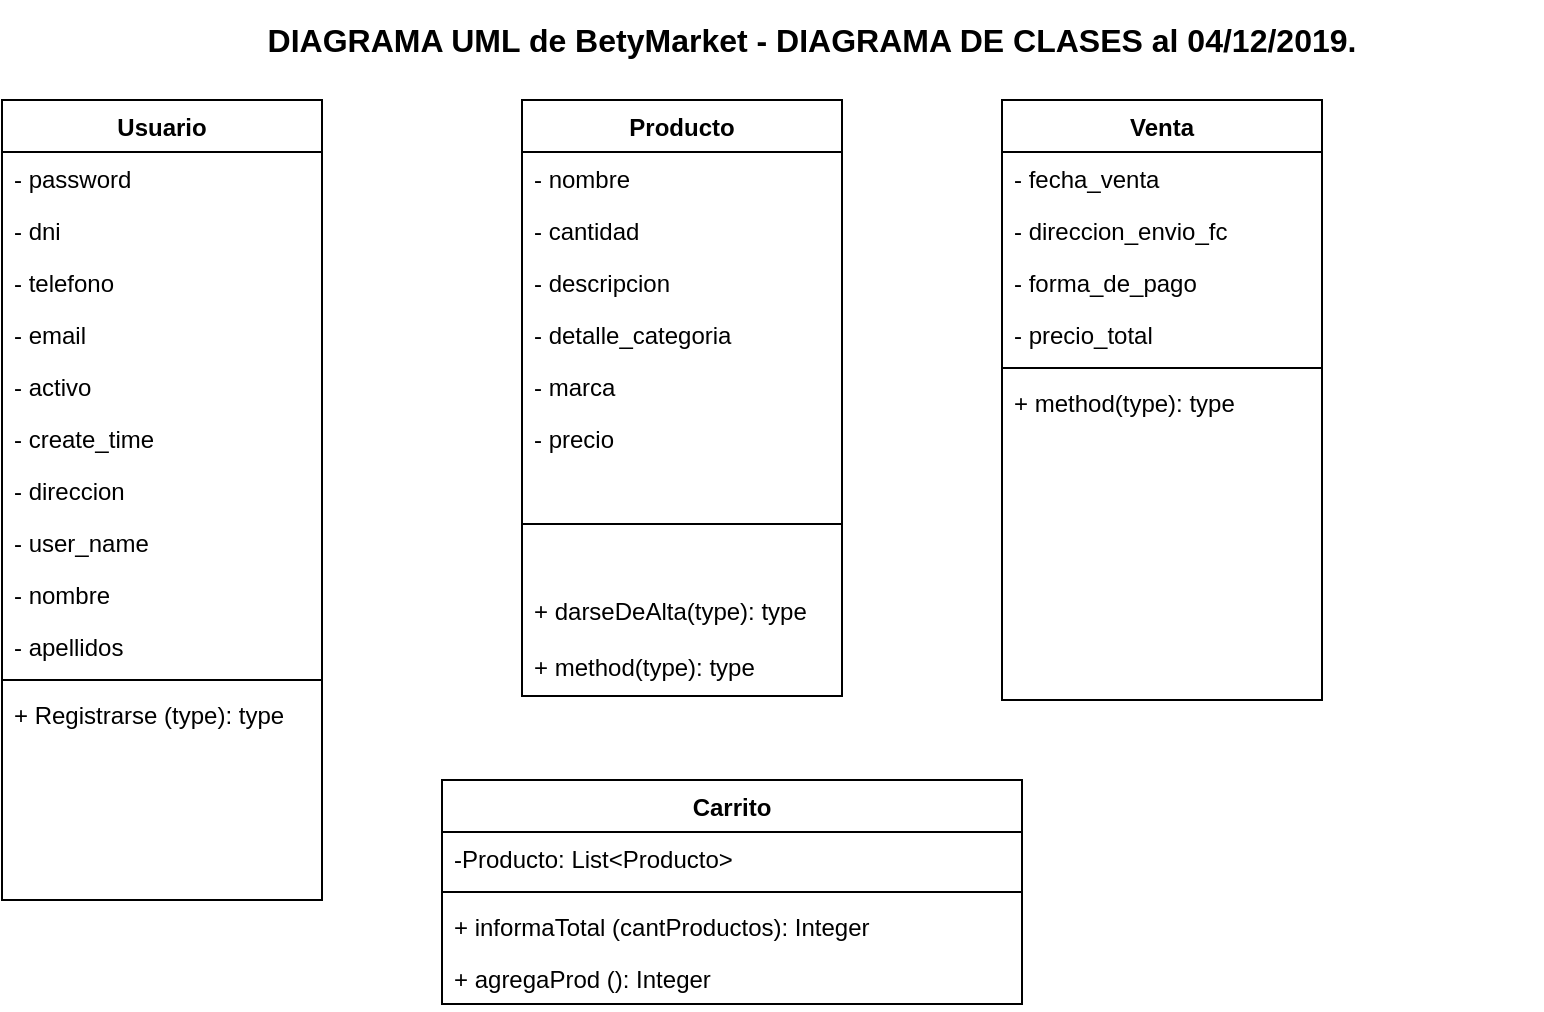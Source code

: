 <mxfile version="12.3.9" type="github" pages="1">
  <diagram name="Page-1" id="9f46799a-70d6-7492-0946-bef42562c5a5">
    <mxGraphModel dx="1022" dy="630" grid="1" gridSize="10" guides="1" tooltips="1" connect="1" arrows="1" fold="1" page="1" pageScale="1" pageWidth="1100" pageHeight="850" background="#ffffff" math="0" shadow="0">
      <root>
        <mxCell id="0"/>
        <mxCell id="1" parent="0"/>
        <mxCell id="7UAfoyr8AbbVTsSyvI7V-3" value="&lt;b style=&quot;font-size: 16px&quot;&gt;&lt;font style=&quot;font-size: 16px&quot;&gt;DIAGRAMA UML de BetyMarket - DIAGRAMA DE CLASES al 04/12/2019.&lt;/font&gt;&lt;/b&gt;" style="text;html=1;strokeColor=none;fillColor=none;align=center;verticalAlign=middle;whiteSpace=wrap;rounded=0;fontSize=16;" parent="1" vertex="1">
          <mxGeometry x="200" y="10" width="730" height="40" as="geometry"/>
        </mxCell>
        <mxCell id="xMiejtiBmtiJci-bfV6F-1" value="Usuario" style="swimlane;fontStyle=1;align=center;verticalAlign=top;childLayout=stackLayout;horizontal=1;startSize=26;horizontalStack=0;resizeParent=1;resizeParentMax=0;resizeLast=0;collapsible=1;marginBottom=0;" parent="1" vertex="1">
          <mxGeometry x="160" y="60" width="160" height="400" as="geometry">
            <mxRectangle x="440" y="80" width="80" height="26" as="alternateBounds"/>
          </mxGeometry>
        </mxCell>
        <mxCell id="78961159f06e98e8-36" value="- password" style="text;html=1;strokeColor=none;fillColor=none;align=left;verticalAlign=top;spacingLeft=4;spacingRight=4;whiteSpace=wrap;overflow=hidden;rotatable=0;points=[[0,0.5],[1,0.5]];portConstraint=eastwest;" parent="xMiejtiBmtiJci-bfV6F-1" vertex="1">
          <mxGeometry y="26" width="160" height="26" as="geometry"/>
        </mxCell>
        <mxCell id="78961159f06e98e8-39" value="- dni" style="text;html=1;strokeColor=none;fillColor=none;align=left;verticalAlign=top;spacingLeft=4;spacingRight=4;whiteSpace=wrap;overflow=hidden;rotatable=0;points=[[0,0.5],[1,0.5]];portConstraint=eastwest;" parent="xMiejtiBmtiJci-bfV6F-1" vertex="1">
          <mxGeometry y="52" width="160" height="26" as="geometry"/>
        </mxCell>
        <mxCell id="78961159f06e98e8-40" value="- telefono" style="text;html=1;strokeColor=none;fillColor=none;align=left;verticalAlign=top;spacingLeft=4;spacingRight=4;whiteSpace=wrap;overflow=hidden;rotatable=0;points=[[0,0.5],[1,0.5]];portConstraint=eastwest;" parent="xMiejtiBmtiJci-bfV6F-1" vertex="1">
          <mxGeometry y="78" width="160" height="26" as="geometry"/>
        </mxCell>
        <mxCell id="78961159f06e98e8-37" value="- email" style="text;html=1;strokeColor=none;fillColor=none;align=left;verticalAlign=top;spacingLeft=4;spacingRight=4;whiteSpace=wrap;overflow=hidden;rotatable=0;points=[[0,0.5],[1,0.5]];portConstraint=eastwest;" parent="xMiejtiBmtiJci-bfV6F-1" vertex="1">
          <mxGeometry y="104" width="160" height="26" as="geometry"/>
        </mxCell>
        <mxCell id="7UAfoyr8AbbVTsSyvI7V-7" value="- activo" style="text;html=1;strokeColor=none;fillColor=none;align=left;verticalAlign=top;spacingLeft=4;spacingRight=4;whiteSpace=wrap;overflow=hidden;rotatable=0;points=[[0,0.5],[1,0.5]];portConstraint=eastwest;" parent="xMiejtiBmtiJci-bfV6F-1" vertex="1">
          <mxGeometry y="130" width="160" height="26" as="geometry"/>
        </mxCell>
        <mxCell id="6r-YugnRgSn9FtwPUTXZ-1" value="- create_time" style="text;html=1;strokeColor=none;fillColor=none;align=left;verticalAlign=top;spacingLeft=4;spacingRight=4;whiteSpace=wrap;overflow=hidden;rotatable=0;points=[[0,0.5],[1,0.5]];portConstraint=eastwest;" parent="xMiejtiBmtiJci-bfV6F-1" vertex="1">
          <mxGeometry y="156" width="160" height="26" as="geometry"/>
        </mxCell>
        <mxCell id="78961159f06e98e8-42" value="- direccion" style="text;html=1;strokeColor=none;fillColor=none;align=left;verticalAlign=top;spacingLeft=4;spacingRight=4;whiteSpace=wrap;overflow=hidden;rotatable=0;points=[[0,0.5],[1,0.5]];portConstraint=eastwest;" parent="xMiejtiBmtiJci-bfV6F-1" vertex="1">
          <mxGeometry y="182" width="160" height="26" as="geometry"/>
        </mxCell>
        <mxCell id="78961159f06e98e8-34" value="- user_name" style="text;html=1;strokeColor=none;fillColor=none;align=left;verticalAlign=top;spacingLeft=4;spacingRight=4;whiteSpace=wrap;overflow=hidden;rotatable=0;points=[[0,0.5],[1,0.5]];portConstraint=eastwest;" parent="xMiejtiBmtiJci-bfV6F-1" vertex="1">
          <mxGeometry y="208" width="160" height="26" as="geometry"/>
        </mxCell>
        <mxCell id="78961159f06e98e8-32" value="- nombre" style="text;html=1;strokeColor=none;fillColor=none;align=left;verticalAlign=top;spacingLeft=4;spacingRight=4;whiteSpace=wrap;overflow=hidden;rotatable=0;points=[[0,0.5],[1,0.5]];portConstraint=eastwest;" parent="xMiejtiBmtiJci-bfV6F-1" vertex="1">
          <mxGeometry y="234" width="160" height="26" as="geometry"/>
        </mxCell>
        <mxCell id="78961159f06e98e8-33" value="- apellidos" style="text;html=1;strokeColor=none;fillColor=none;align=left;verticalAlign=top;spacingLeft=4;spacingRight=4;whiteSpace=wrap;overflow=hidden;rotatable=0;points=[[0,0.5],[1,0.5]];portConstraint=eastwest;" parent="xMiejtiBmtiJci-bfV6F-1" vertex="1">
          <mxGeometry y="260" width="160" height="26" as="geometry"/>
        </mxCell>
        <mxCell id="xMiejtiBmtiJci-bfV6F-3" value="" style="line;strokeWidth=1;fillColor=none;align=left;verticalAlign=middle;spacingTop=-1;spacingLeft=3;spacingRight=3;rotatable=0;labelPosition=right;points=[];portConstraint=eastwest;" parent="xMiejtiBmtiJci-bfV6F-1" vertex="1">
          <mxGeometry y="286" width="160" height="8" as="geometry"/>
        </mxCell>
        <mxCell id="xMiejtiBmtiJci-bfV6F-4" value="+ Registrarse (type): type" style="text;strokeColor=none;fillColor=none;align=left;verticalAlign=top;spacingLeft=4;spacingRight=4;overflow=hidden;rotatable=0;points=[[0,0.5],[1,0.5]];portConstraint=eastwest;" parent="xMiejtiBmtiJci-bfV6F-1" vertex="1">
          <mxGeometry y="294" width="160" height="106" as="geometry"/>
        </mxCell>
        <mxCell id="xMiejtiBmtiJci-bfV6F-9" value="Venta" style="swimlane;fontStyle=1;align=center;verticalAlign=top;childLayout=stackLayout;horizontal=1;startSize=26;horizontalStack=0;resizeParent=1;resizeParentMax=0;resizeLast=0;collapsible=1;marginBottom=0;" parent="1" vertex="1">
          <mxGeometry x="660" y="60" width="160" height="300" as="geometry"/>
        </mxCell>
        <mxCell id="6r-YugnRgSn9FtwPUTXZ-2" value="- fecha_venta" style="text;html=1;strokeColor=none;fillColor=none;align=left;verticalAlign=top;spacingLeft=4;spacingRight=4;whiteSpace=wrap;overflow=hidden;rotatable=0;points=[[0,0.5],[1,0.5]];portConstraint=eastwest;" parent="xMiejtiBmtiJci-bfV6F-9" vertex="1">
          <mxGeometry y="26" width="160" height="26" as="geometry"/>
        </mxCell>
        <mxCell id="78961159f06e98e8-104" value="- direccion_envio_fc" style="text;html=1;strokeColor=none;fillColor=none;align=left;verticalAlign=top;spacingLeft=4;spacingRight=4;whiteSpace=wrap;overflow=hidden;rotatable=0;points=[[0,0.5],[1,0.5]];portConstraint=eastwest;" parent="xMiejtiBmtiJci-bfV6F-9" vertex="1">
          <mxGeometry y="52" width="160" height="26" as="geometry"/>
        </mxCell>
        <mxCell id="78961159f06e98e8-84" value="- forma_de_pago" style="text;html=1;strokeColor=none;fillColor=none;align=left;verticalAlign=top;spacingLeft=4;spacingRight=4;whiteSpace=wrap;overflow=hidden;rotatable=0;points=[[0,0.5],[1,0.5]];portConstraint=eastwest;" parent="xMiejtiBmtiJci-bfV6F-9" vertex="1">
          <mxGeometry y="78" width="160" height="26" as="geometry"/>
        </mxCell>
        <mxCell id="78961159f06e98e8-74" value="- precio_total" style="text;html=1;strokeColor=none;fillColor=none;align=left;verticalAlign=top;spacingLeft=4;spacingRight=4;whiteSpace=wrap;overflow=hidden;rotatable=0;points=[[0,0.5],[1,0.5]];portConstraint=eastwest;" parent="xMiejtiBmtiJci-bfV6F-9" vertex="1">
          <mxGeometry y="104" width="160" height="26" as="geometry"/>
        </mxCell>
        <mxCell id="xMiejtiBmtiJci-bfV6F-11" value="" style="line;strokeWidth=1;fillColor=none;align=left;verticalAlign=middle;spacingTop=-1;spacingLeft=3;spacingRight=3;rotatable=0;labelPosition=right;points=[];portConstraint=eastwest;" parent="xMiejtiBmtiJci-bfV6F-9" vertex="1">
          <mxGeometry y="130" width="160" height="8" as="geometry"/>
        </mxCell>
        <mxCell id="xMiejtiBmtiJci-bfV6F-12" value="+ method(type): type" style="text;strokeColor=none;fillColor=none;align=left;verticalAlign=top;spacingLeft=4;spacingRight=4;overflow=hidden;rotatable=0;points=[[0,0.5],[1,0.5]];portConstraint=eastwest;" parent="xMiejtiBmtiJci-bfV6F-9" vertex="1">
          <mxGeometry y="138" width="160" height="162" as="geometry"/>
        </mxCell>
        <mxCell id="xMiejtiBmtiJci-bfV6F-13" value="Producto" style="swimlane;fontStyle=1;align=center;verticalAlign=top;childLayout=stackLayout;horizontal=1;startSize=26;horizontalStack=0;resizeParent=1;resizeParentMax=0;resizeLast=0;collapsible=1;marginBottom=0;" parent="1" vertex="1">
          <mxGeometry x="420" y="60" width="160" height="298" as="geometry">
            <mxRectangle x="120" y="80" width="90" height="26" as="alternateBounds"/>
          </mxGeometry>
        </mxCell>
        <mxCell id="78961159f06e98e8-20" value="- nombre" style="text;html=1;strokeColor=none;fillColor=none;align=left;verticalAlign=top;spacingLeft=4;spacingRight=4;whiteSpace=wrap;overflow=hidden;rotatable=0;points=[[0,0.5],[1,0.5]];portConstraint=eastwest;" parent="xMiejtiBmtiJci-bfV6F-13" vertex="1">
          <mxGeometry y="26" width="160" height="26" as="geometry"/>
        </mxCell>
        <mxCell id="78961159f06e98e8-27" value="- cantidad" style="text;html=1;strokeColor=none;fillColor=none;align=left;verticalAlign=top;spacingLeft=4;spacingRight=4;whiteSpace=wrap;overflow=hidden;rotatable=0;points=[[0,0.5],[1,0.5]];portConstraint=eastwest;" parent="xMiejtiBmtiJci-bfV6F-13" vertex="1">
          <mxGeometry y="52" width="160" height="26" as="geometry"/>
        </mxCell>
        <mxCell id="78961159f06e98e8-25" value="- descripcion" style="text;html=1;strokeColor=none;fillColor=none;align=left;verticalAlign=top;spacingLeft=4;spacingRight=4;whiteSpace=wrap;overflow=hidden;rotatable=0;points=[[0,0.5],[1,0.5]];portConstraint=eastwest;" parent="xMiejtiBmtiJci-bfV6F-13" vertex="1">
          <mxGeometry y="78" width="160" height="26" as="geometry"/>
        </mxCell>
        <mxCell id="78961159f06e98e8-58" value="- detalle_categoria" style="text;html=1;strokeColor=none;fillColor=none;align=left;verticalAlign=top;spacingLeft=4;spacingRight=4;whiteSpace=wrap;overflow=hidden;rotatable=0;points=[[0,0.5],[1,0.5]];portConstraint=eastwest;" parent="xMiejtiBmtiJci-bfV6F-13" vertex="1">
          <mxGeometry y="104" width="160" height="26" as="geometry"/>
        </mxCell>
        <mxCell id="78961159f06e98e8-110" value="- marca" style="text;html=1;strokeColor=none;fillColor=none;align=left;verticalAlign=top;spacingLeft=4;spacingRight=4;whiteSpace=wrap;overflow=hidden;rotatable=0;points=[[0,0.5],[1,0.5]];portConstraint=eastwest;" parent="xMiejtiBmtiJci-bfV6F-13" vertex="1">
          <mxGeometry y="130" width="160" height="26" as="geometry"/>
        </mxCell>
        <mxCell id="78961159f06e98e8-26" value="- precio" style="text;html=1;strokeColor=none;fillColor=none;align=left;verticalAlign=top;spacingLeft=4;spacingRight=4;whiteSpace=wrap;overflow=hidden;rotatable=0;points=[[0,0.5],[1,0.5]];portConstraint=eastwest;" parent="xMiejtiBmtiJci-bfV6F-13" vertex="1">
          <mxGeometry y="156" width="160" height="26" as="geometry"/>
        </mxCell>
        <mxCell id="xMiejtiBmtiJci-bfV6F-15" value="" style="line;strokeWidth=1;fillColor=none;align=left;verticalAlign=middle;spacingTop=-1;spacingLeft=3;spacingRight=3;rotatable=0;labelPosition=right;points=[];portConstraint=eastwest;" parent="xMiejtiBmtiJci-bfV6F-13" vertex="1">
          <mxGeometry y="182" width="160" height="60" as="geometry"/>
        </mxCell>
        <mxCell id="gkskZy_CYB1lAbszulbO-1" value="+ darseDeAlta(type): type" style="text;strokeColor=none;fillColor=none;align=left;verticalAlign=top;spacingLeft=4;spacingRight=4;overflow=hidden;rotatable=0;points=[[0,0.5],[1,0.5]];portConstraint=eastwest;" vertex="1" parent="xMiejtiBmtiJci-bfV6F-13">
          <mxGeometry y="242" width="160" height="28" as="geometry"/>
        </mxCell>
        <mxCell id="6mdrYOcewLedCNob7CFW-1" value="+ method(type): type" style="text;strokeColor=none;fillColor=none;align=left;verticalAlign=top;spacingLeft=4;spacingRight=4;overflow=hidden;rotatable=0;points=[[0,0.5],[1,0.5]];portConstraint=eastwest;" parent="xMiejtiBmtiJci-bfV6F-13" vertex="1">
          <mxGeometry y="270" width="160" height="28" as="geometry"/>
        </mxCell>
        <mxCell id="FYrJzB4RA5t17NeNT5vl-1" value="Carrito" style="swimlane;fontStyle=1;align=center;verticalAlign=top;childLayout=stackLayout;horizontal=1;startSize=26;horizontalStack=0;resizeParent=1;resizeParentMax=0;resizeLast=0;collapsible=1;marginBottom=0;" parent="1" vertex="1">
          <mxGeometry x="380" y="400" width="290" height="112" as="geometry"/>
        </mxCell>
        <mxCell id="FYrJzB4RA5t17NeNT5vl-2" value="-Producto: List&lt;Producto&gt;" style="text;strokeColor=none;fillColor=none;align=left;verticalAlign=top;spacingLeft=4;spacingRight=4;overflow=hidden;rotatable=0;points=[[0,0.5],[1,0.5]];portConstraint=eastwest;" parent="FYrJzB4RA5t17NeNT5vl-1" vertex="1">
          <mxGeometry y="26" width="290" height="26" as="geometry"/>
        </mxCell>
        <mxCell id="FYrJzB4RA5t17NeNT5vl-3" value="" style="line;strokeWidth=1;fillColor=none;align=left;verticalAlign=middle;spacingTop=-1;spacingLeft=3;spacingRight=3;rotatable=0;labelPosition=right;points=[];portConstraint=eastwest;" parent="FYrJzB4RA5t17NeNT5vl-1" vertex="1">
          <mxGeometry y="52" width="290" height="8" as="geometry"/>
        </mxCell>
        <mxCell id="FYrJzB4RA5t17NeNT5vl-4" value="+ informaTotal (cantProductos): Integer" style="text;strokeColor=none;fillColor=none;align=left;verticalAlign=top;spacingLeft=4;spacingRight=4;overflow=hidden;rotatable=0;points=[[0,0.5],[1,0.5]];portConstraint=eastwest;" parent="FYrJzB4RA5t17NeNT5vl-1" vertex="1">
          <mxGeometry y="60" width="290" height="26" as="geometry"/>
        </mxCell>
        <mxCell id="FYrJzB4RA5t17NeNT5vl-5" value="+ agregaProd (): Integer" style="text;strokeColor=none;fillColor=none;align=left;verticalAlign=top;spacingLeft=4;spacingRight=4;overflow=hidden;rotatable=0;points=[[0,0.5],[1,0.5]];portConstraint=eastwest;" parent="FYrJzB4RA5t17NeNT5vl-1" vertex="1">
          <mxGeometry y="86" width="290" height="26" as="geometry"/>
        </mxCell>
      </root>
    </mxGraphModel>
  </diagram>
</mxfile>
